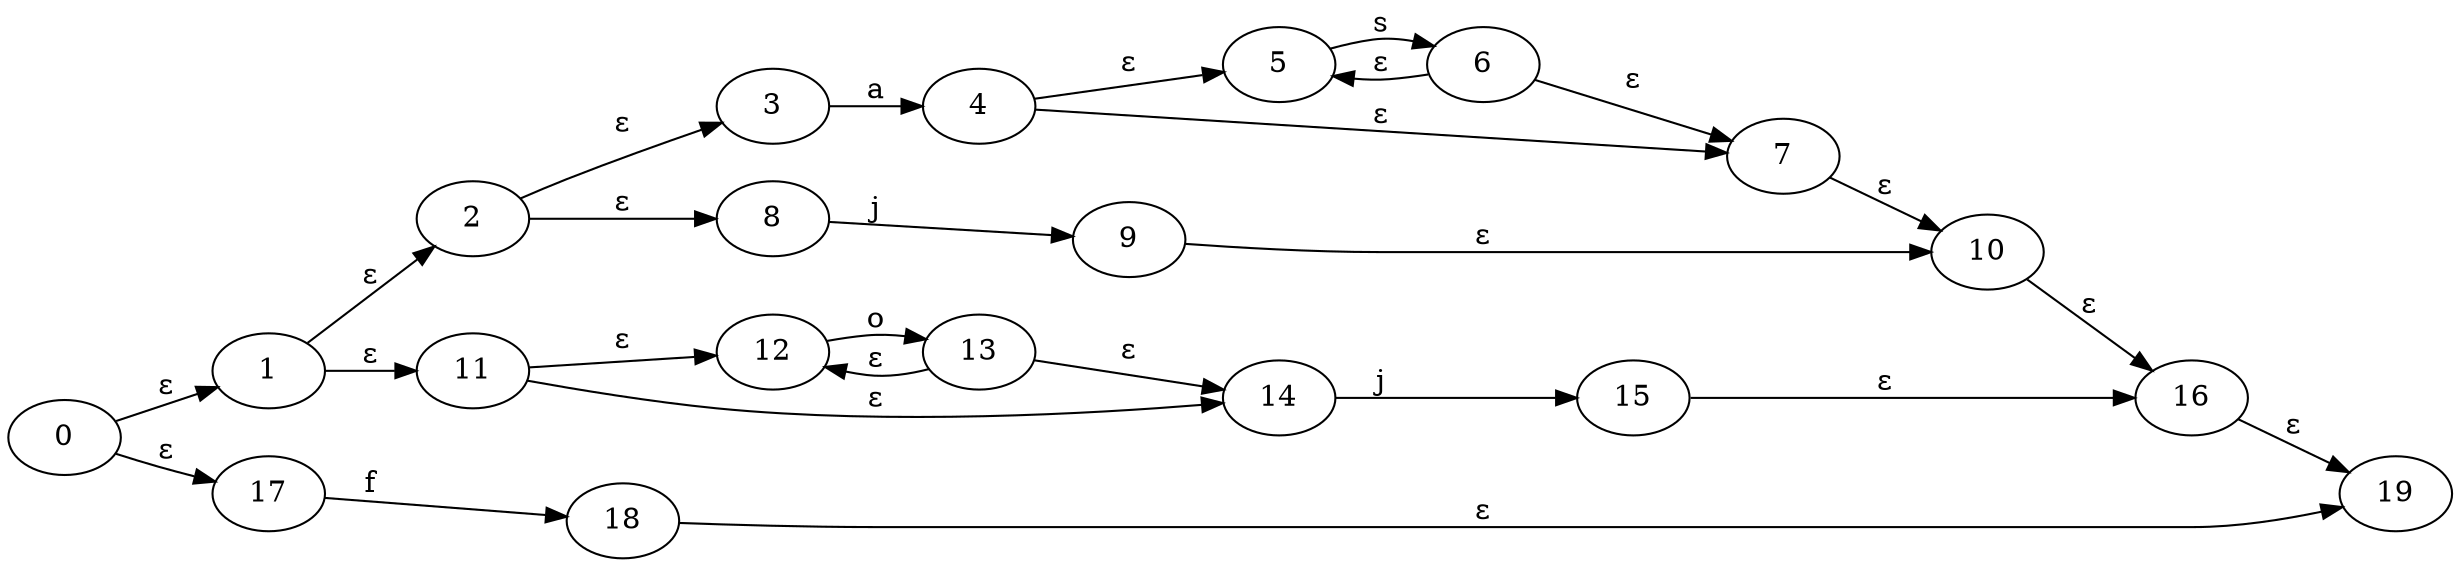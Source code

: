 digraph {
	graph [rankdir=LR]
	0 -> 1 [label="ε"]
	0 -> 17 [label="ε"]
	2 -> 3 [label="ε"]
	1 -> 11 [label="ε"]
	1 -> 2 [label="ε"]
	2 -> 8 [label="ε"]
	3 -> 4 [label=a]
	4 -> 5 [label="ε"]
	4 -> 7 [label="ε"]
	5 -> 6 [label=s]
	6 -> 5 [label="ε"]
	6 -> 7 [label="ε"]
	8 -> 9 [label=j]
	7 -> 10 [label="ε"]
	9 -> 10 [label="ε"]
	11 -> 12 [label="ε"]
	11 -> 14 [label="ε"]
	12 -> 13 [label=o]
	13 -> 12 [label="ε"]
	13 -> 14 [label="ε"]
	14 -> 15 [label=j]
	10 -> 16 [label="ε"]
	15 -> 16 [label="ε"]
	17 -> 18 [label=f]
	16 -> 19 [label="ε"]
	18 -> 19 [label="ε"]
}
